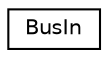 digraph "Graphical Class Hierarchy"
{
 // LATEX_PDF_SIZE
  edge [fontname="Helvetica",fontsize="10",labelfontname="Helvetica",labelfontsize="10"];
  node [fontname="Helvetica",fontsize="10",shape=record];
  rankdir="LR";
  Node0 [label="BusIn",height=0.2,width=0.4,color="black", fillcolor="white", style="filled",URL="$classmbed_1_1_bus_in.html",tooltip=" "];
}
